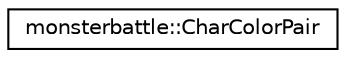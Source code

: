 digraph "Graphical Class Hierarchy"
{
  edge [fontname="Helvetica",fontsize="10",labelfontname="Helvetica",labelfontsize="10"];
  node [fontname="Helvetica",fontsize="10",shape=record];
  rankdir="LR";
  Node0 [label="monsterbattle::CharColorPair",height=0.2,width=0.4,color="black", fillcolor="white", style="filled",URL="$structmonsterbattle_1_1CharColorPair.html"];
}
